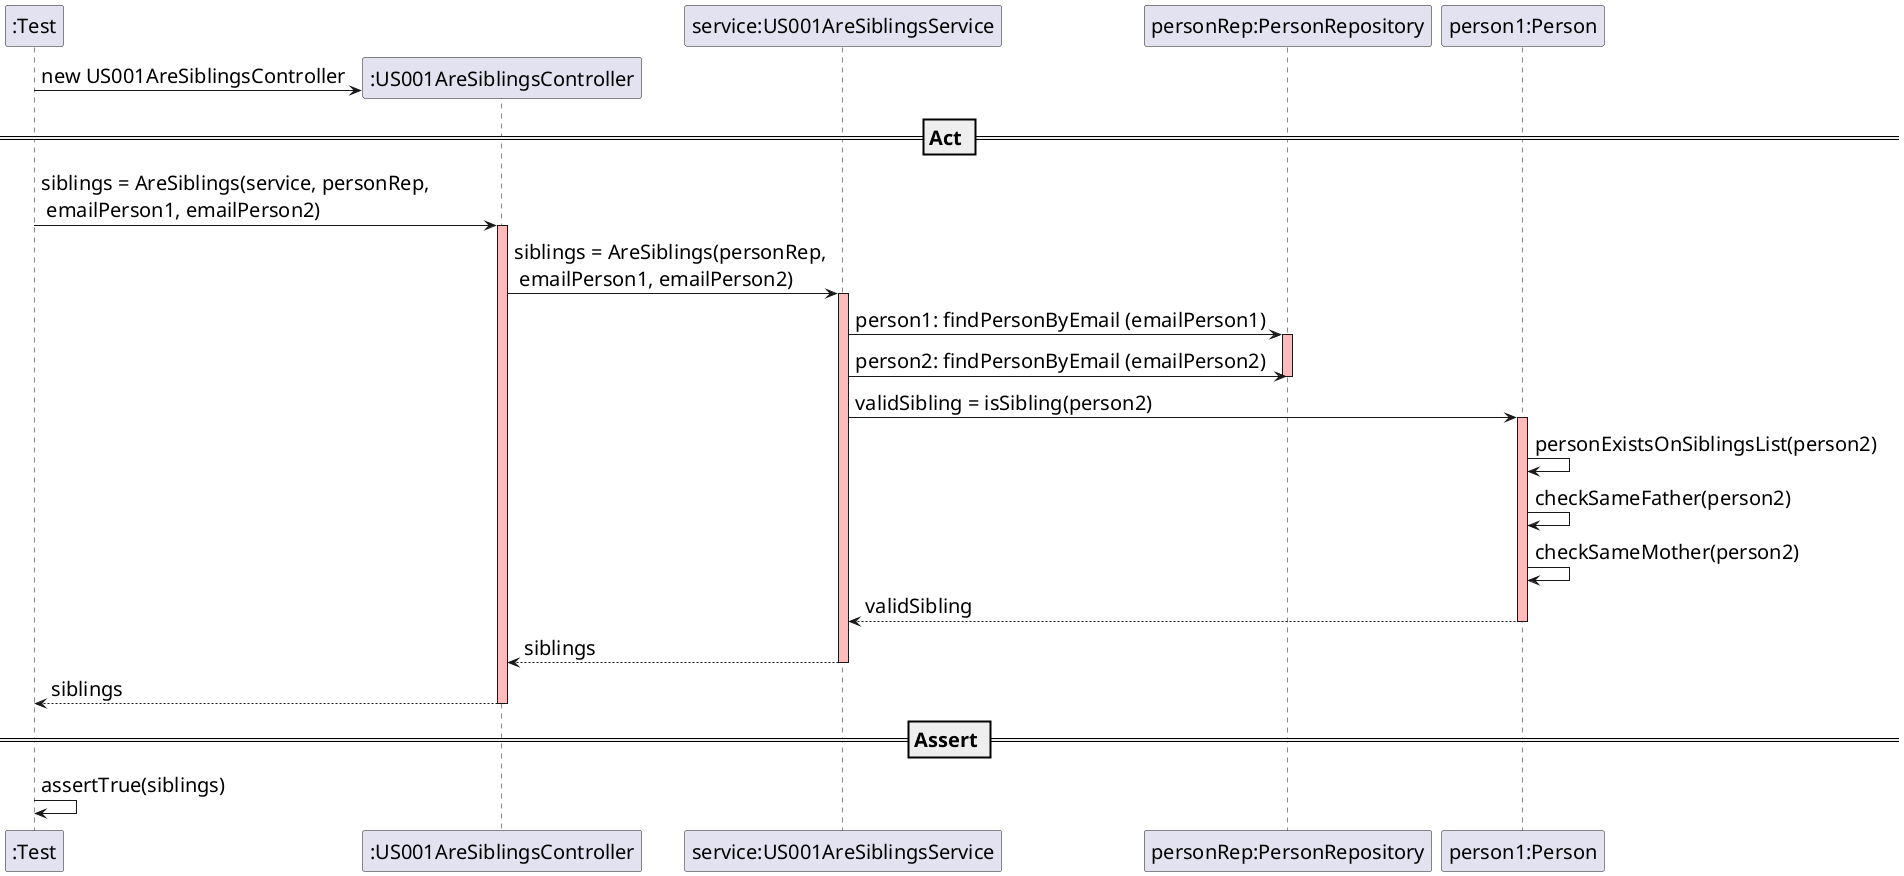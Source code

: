 @startuml
skinparam DefaultFontSize 20
create ":Test"

create ":US001AreSiblingsController"
":Test" -> ":US001AreSiblingsController" : new US001AreSiblingsController

participant "service:US001AreSiblingsService"
participant "personRep:PersonRepository"
participant "person1:Person"

== Act ==

":Test" -> ":US001AreSiblingsController" : siblings = AreSiblings(service, personRep,\n emailPerson1, emailPerson2)
activate ":US001AreSiblingsController"  #FFBBBB

":US001AreSiblingsController"-> "service:US001AreSiblingsService" : siblings = AreSiblings(personRep,\n emailPerson1, emailPerson2)
activate "service:US001AreSiblingsService"  #FFBBBB

"service:US001AreSiblingsService" -> "personRep:PersonRepository" : person1: findPersonByEmail (emailPerson1)
activate "personRep:PersonRepository" #FFBBBB

"service:US001AreSiblingsService" -> "personRep:PersonRepository" : person2: findPersonByEmail (emailPerson2)

deactivate "personRep:PersonRepository" #FFBBBB

"service:US001AreSiblingsService" -> "person1:Person" : validSibling = isSibling(person2)
activate "person1:Person"  #FFBBBB

"person1:Person" -> "person1:Person" :  personExistsOnSiblingsList(person2)
"person1:Person" -> "person1:Person" :  checkSameFather(person2)
"person1:Person" -> "person1:Person" :  checkSameMother(person2)

"person1:Person" --> "service:US001AreSiblingsService" : validSibling
deactivate "person1:Person"

"service:US001AreSiblingsService"--> ":US001AreSiblingsController" : siblings
deactivate "service:US001AreSiblingsService"

":US001AreSiblingsController" --> ":Test" : siblings
deactivate ":US001AreSiblingsController"

== Assert ==

":Test" -> ":Test" : assertTrue(siblings)

@enduml